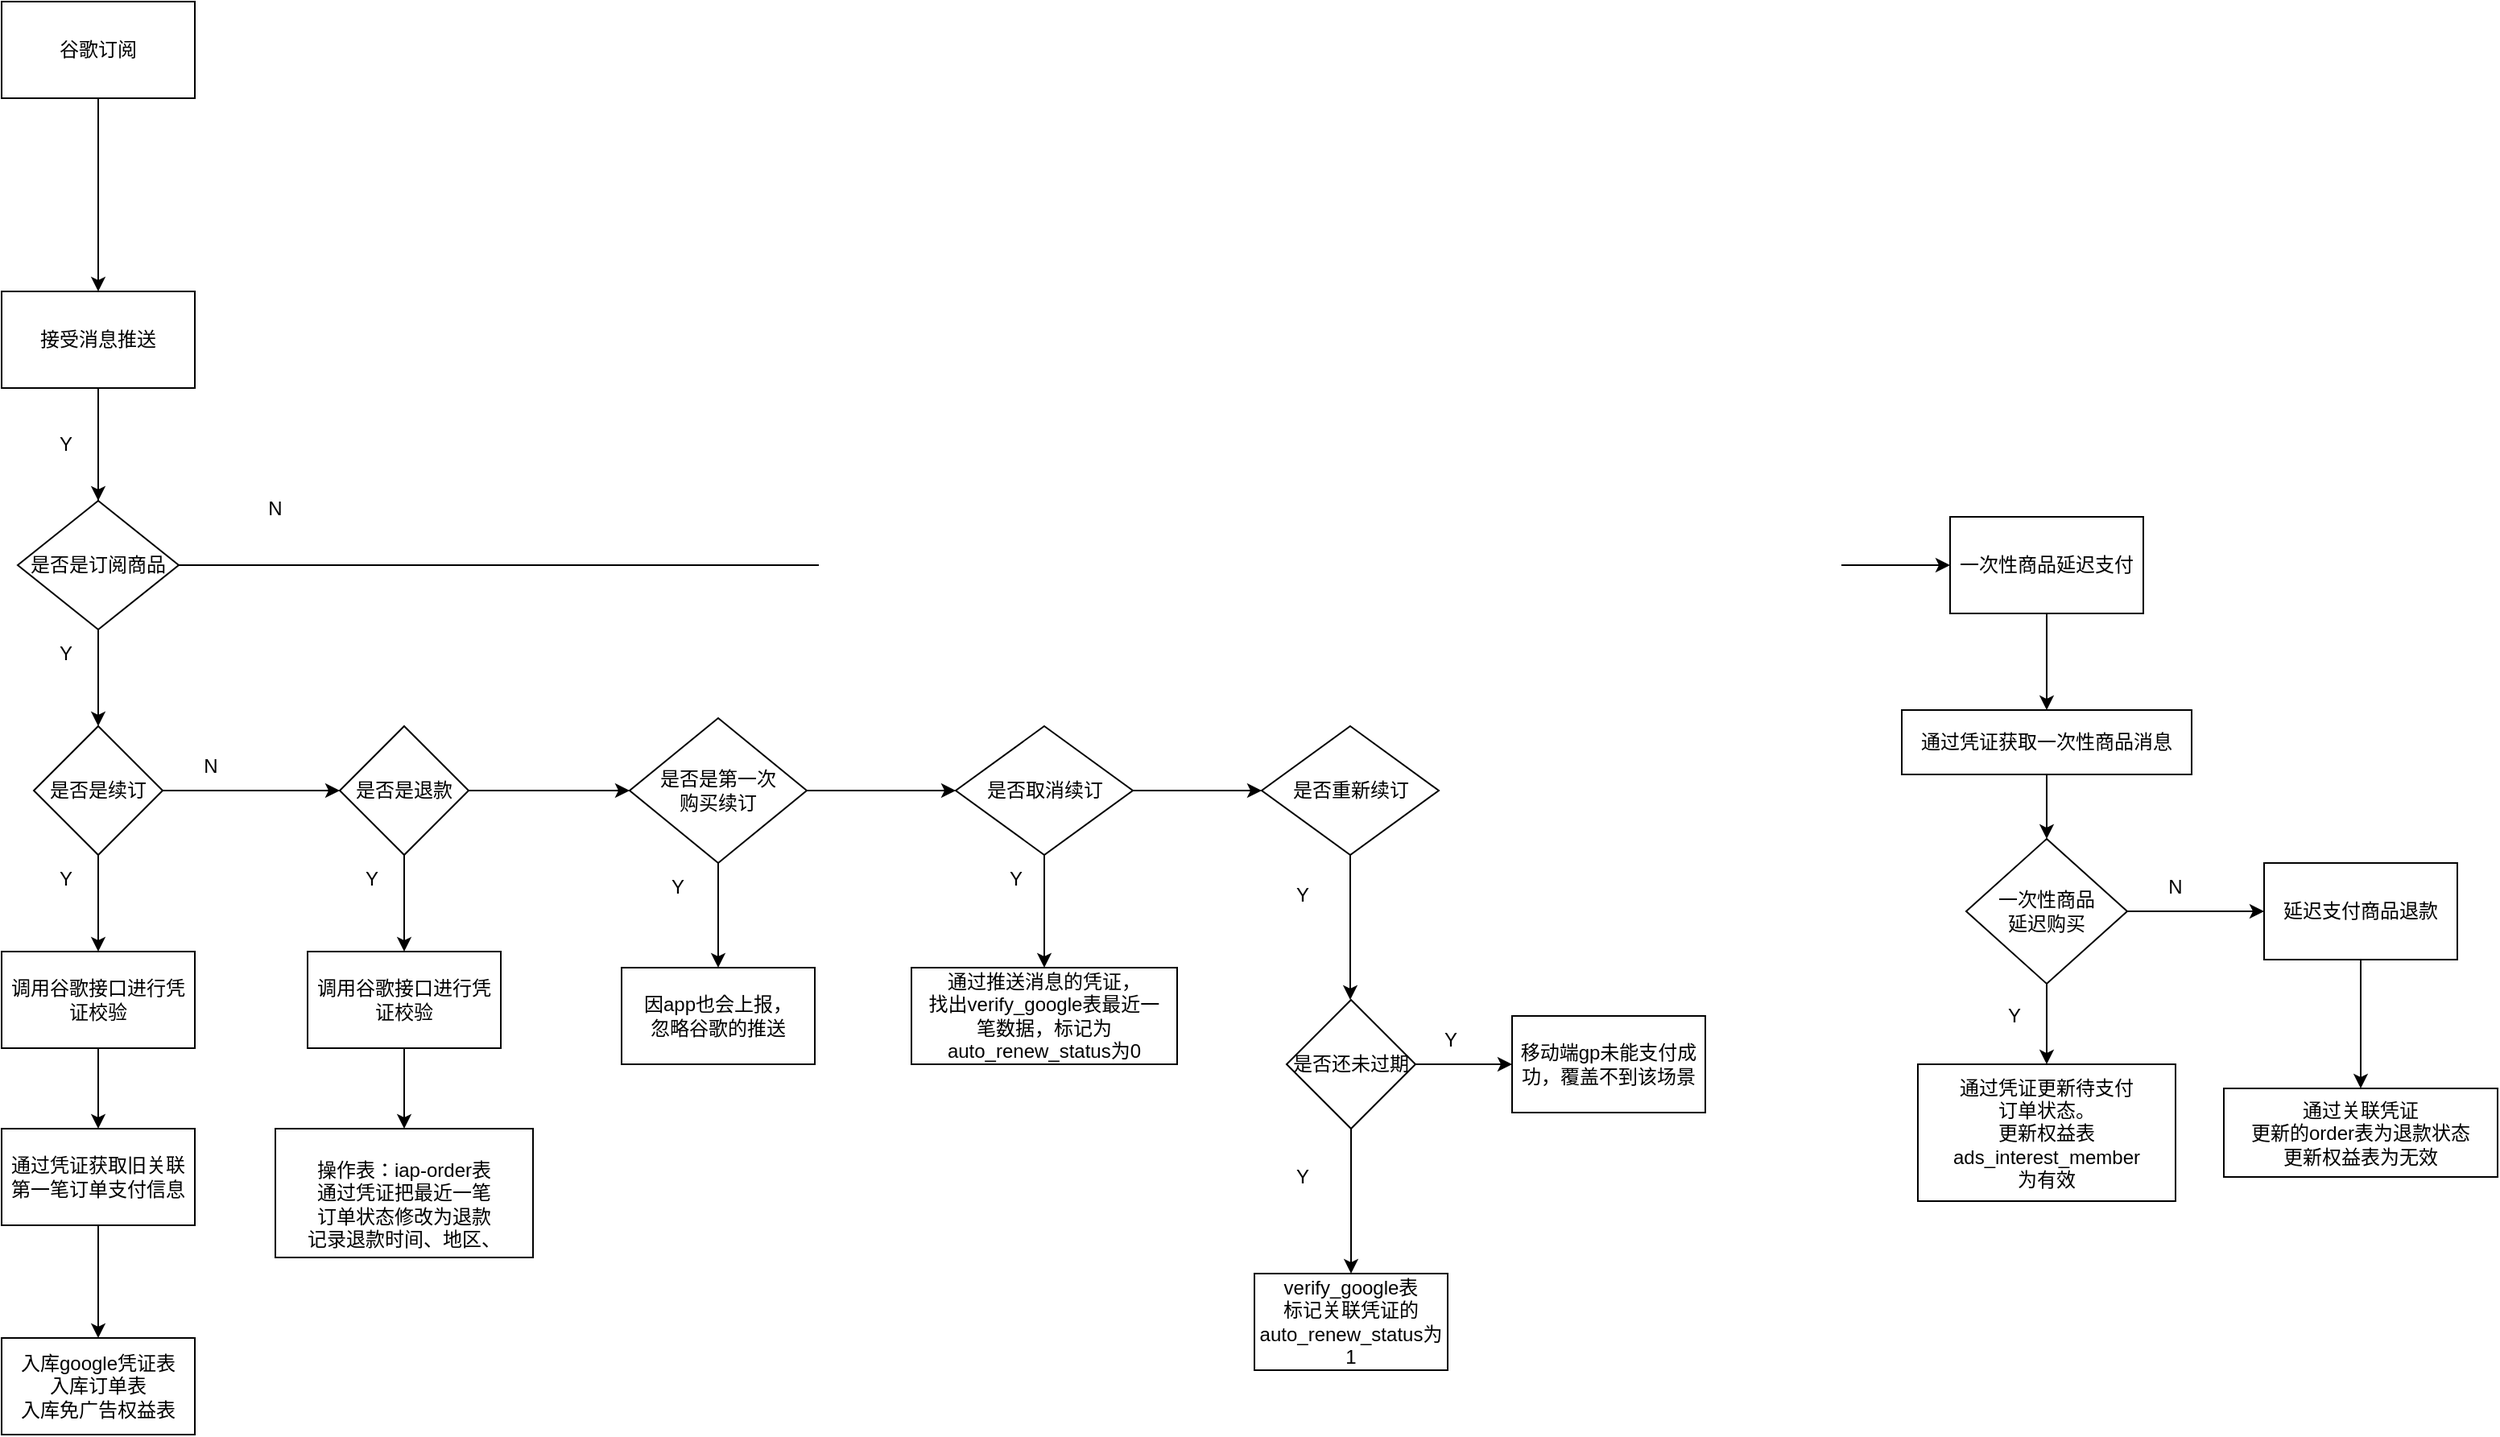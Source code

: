 <mxfile version="21.0.2" type="github">
  <diagram name="第 1 页" id="ZdYJFvP875uwJYrcXZKz">
    <mxGraphModel dx="1674" dy="4008" grid="1" gridSize="10" guides="1" tooltips="1" connect="1" arrows="1" fold="1" page="1" pageScale="1" pageWidth="2339" pageHeight="3300" math="0" shadow="0">
      <root>
        <mxCell id="0" />
        <mxCell id="1" parent="0" />
        <mxCell id="8QBZkefJyZ8zBn_YgFsc-3" style="edgeStyle=orthogonalEdgeStyle;rounded=0;orthogonalLoop=1;jettySize=auto;html=1;entryX=0.5;entryY=0;entryDx=0;entryDy=0;" parent="1" source="8QBZkefJyZ8zBn_YgFsc-1" target="8QBZkefJyZ8zBn_YgFsc-2" edge="1">
          <mxGeometry relative="1" as="geometry" />
        </mxCell>
        <mxCell id="8QBZkefJyZ8zBn_YgFsc-1" value="谷歌订阅" style="rounded=0;whiteSpace=wrap;html=1;" parent="1" vertex="1">
          <mxGeometry x="130" y="-170" width="120" height="60" as="geometry" />
        </mxCell>
        <mxCell id="8QBZkefJyZ8zBn_YgFsc-20" value="" style="edgeStyle=orthogonalEdgeStyle;rounded=0;orthogonalLoop=1;jettySize=auto;html=1;" parent="1" source="8QBZkefJyZ8zBn_YgFsc-2" target="8QBZkefJyZ8zBn_YgFsc-19" edge="1">
          <mxGeometry relative="1" as="geometry" />
        </mxCell>
        <mxCell id="8QBZkefJyZ8zBn_YgFsc-28" value="" style="edgeStyle=orthogonalEdgeStyle;rounded=0;orthogonalLoop=1;jettySize=auto;html=1;entryX=0;entryY=0.5;entryDx=0;entryDy=0;" parent="1" source="8QBZkefJyZ8zBn_YgFsc-2" target="8QBZkefJyZ8zBn_YgFsc-31" edge="1">
          <mxGeometry relative="1" as="geometry">
            <mxPoint x="1130" y="40" as="targetPoint" />
            <Array as="points">
              <mxPoint x="190" y="180" />
              <mxPoint x="1320" y="180" />
            </Array>
          </mxGeometry>
        </mxCell>
        <mxCell id="8QBZkefJyZ8zBn_YgFsc-2" value="接受消息推送" style="rounded=0;whiteSpace=wrap;html=1;" parent="1" vertex="1">
          <mxGeometry x="130" y="10" width="120" height="60" as="geometry" />
        </mxCell>
        <mxCell id="8QBZkefJyZ8zBn_YgFsc-12" value="" style="edgeStyle=orthogonalEdgeStyle;rounded=0;orthogonalLoop=1;jettySize=auto;html=1;" parent="1" source="8QBZkefJyZ8zBn_YgFsc-4" target="8QBZkefJyZ8zBn_YgFsc-11" edge="1">
          <mxGeometry relative="1" as="geometry" />
        </mxCell>
        <mxCell id="8QBZkefJyZ8zBn_YgFsc-32" style="edgeStyle=orthogonalEdgeStyle;rounded=0;orthogonalLoop=1;jettySize=auto;html=1;exitX=0.5;exitY=1;exitDx=0;exitDy=0;entryX=0.5;entryY=0;entryDx=0;entryDy=0;" parent="1" source="8QBZkefJyZ8zBn_YgFsc-4" target="8QBZkefJyZ8zBn_YgFsc-26" edge="1">
          <mxGeometry relative="1" as="geometry" />
        </mxCell>
        <mxCell id="8QBZkefJyZ8zBn_YgFsc-4" value="是否是续订" style="rhombus;whiteSpace=wrap;html=1;" parent="1" vertex="1">
          <mxGeometry x="150" y="280" width="80" height="80" as="geometry" />
        </mxCell>
        <mxCell id="8QBZkefJyZ8zBn_YgFsc-9" value="" style="edgeStyle=orthogonalEdgeStyle;rounded=0;orthogonalLoop=1;jettySize=auto;html=1;" parent="1" source="8QBZkefJyZ8zBn_YgFsc-5" target="8QBZkefJyZ8zBn_YgFsc-8" edge="1">
          <mxGeometry relative="1" as="geometry" />
        </mxCell>
        <mxCell id="8QBZkefJyZ8zBn_YgFsc-5" value="通过凭证获取旧关联第一笔订单支付信息" style="whiteSpace=wrap;html=1;" parent="1" vertex="1">
          <mxGeometry x="130" y="530" width="120" height="60" as="geometry" />
        </mxCell>
        <mxCell id="8QBZkefJyZ8zBn_YgFsc-7" value="Y" style="text;html=1;strokeColor=none;fillColor=none;align=center;verticalAlign=middle;whiteSpace=wrap;rounded=0;" parent="1" vertex="1">
          <mxGeometry x="140" y="360" width="60" height="30" as="geometry" />
        </mxCell>
        <mxCell id="8QBZkefJyZ8zBn_YgFsc-8" value="入库google凭证表&lt;br&gt;入库订单表&lt;br&gt;入库免广告权益表" style="whiteSpace=wrap;html=1;" parent="1" vertex="1">
          <mxGeometry x="130" y="660" width="120" height="60" as="geometry" />
        </mxCell>
        <mxCell id="8QBZkefJyZ8zBn_YgFsc-18" value="" style="edgeStyle=orthogonalEdgeStyle;rounded=0;orthogonalLoop=1;jettySize=auto;html=1;" parent="1" source="8QBZkefJyZ8zBn_YgFsc-11" target="8QBZkefJyZ8zBn_YgFsc-17" edge="1">
          <mxGeometry relative="1" as="geometry" />
        </mxCell>
        <mxCell id="8QBZkefJyZ8zBn_YgFsc-37" value="" style="edgeStyle=orthogonalEdgeStyle;rounded=0;orthogonalLoop=1;jettySize=auto;html=1;" parent="1" source="8QBZkefJyZ8zBn_YgFsc-11" target="8QBZkefJyZ8zBn_YgFsc-36" edge="1">
          <mxGeometry relative="1" as="geometry" />
        </mxCell>
        <mxCell id="8QBZkefJyZ8zBn_YgFsc-11" value="是否是退款" style="rhombus;whiteSpace=wrap;html=1;" parent="1" vertex="1">
          <mxGeometry x="340" y="280" width="80" height="80" as="geometry" />
        </mxCell>
        <mxCell id="8QBZkefJyZ8zBn_YgFsc-35" value="" style="edgeStyle=orthogonalEdgeStyle;rounded=0;orthogonalLoop=1;jettySize=auto;html=1;" parent="1" source="8QBZkefJyZ8zBn_YgFsc-17" target="8QBZkefJyZ8zBn_YgFsc-34" edge="1">
          <mxGeometry relative="1" as="geometry" />
        </mxCell>
        <mxCell id="8QBZkefJyZ8zBn_YgFsc-17" value="调用谷歌接口进行凭证校验" style="whiteSpace=wrap;html=1;" parent="1" vertex="1">
          <mxGeometry x="320" y="420" width="120" height="60" as="geometry" />
        </mxCell>
        <mxCell id="8QBZkefJyZ8zBn_YgFsc-22" value="" style="edgeStyle=orthogonalEdgeStyle;rounded=0;orthogonalLoop=1;jettySize=auto;html=1;" parent="1" source="8QBZkefJyZ8zBn_YgFsc-19" target="8QBZkefJyZ8zBn_YgFsc-4" edge="1">
          <mxGeometry relative="1" as="geometry" />
        </mxCell>
        <mxCell id="8QBZkefJyZ8zBn_YgFsc-19" value="是否是订阅商品" style="rhombus;whiteSpace=wrap;html=1;rounded=0;" parent="1" vertex="1">
          <mxGeometry x="140" y="140" width="100" height="80" as="geometry" />
        </mxCell>
        <mxCell id="8QBZkefJyZ8zBn_YgFsc-23" value="Y" style="text;html=1;strokeColor=none;fillColor=none;align=center;verticalAlign=middle;whiteSpace=wrap;rounded=0;" parent="1" vertex="1">
          <mxGeometry x="140" y="220" width="60" height="30" as="geometry" />
        </mxCell>
        <mxCell id="8QBZkefJyZ8zBn_YgFsc-24" value="N" style="text;html=1;strokeColor=none;fillColor=none;align=center;verticalAlign=middle;whiteSpace=wrap;rounded=0;" parent="1" vertex="1">
          <mxGeometry x="230" y="290" width="60" height="30" as="geometry" />
        </mxCell>
        <mxCell id="8QBZkefJyZ8zBn_YgFsc-25" value="Y" style="text;html=1;strokeColor=none;fillColor=none;align=center;verticalAlign=middle;whiteSpace=wrap;rounded=0;" parent="1" vertex="1">
          <mxGeometry x="330" y="360" width="60" height="30" as="geometry" />
        </mxCell>
        <mxCell id="8QBZkefJyZ8zBn_YgFsc-33" style="edgeStyle=orthogonalEdgeStyle;rounded=0;orthogonalLoop=1;jettySize=auto;html=1;entryX=0.5;entryY=0;entryDx=0;entryDy=0;" parent="1" source="8QBZkefJyZ8zBn_YgFsc-26" target="8QBZkefJyZ8zBn_YgFsc-5" edge="1">
          <mxGeometry relative="1" as="geometry" />
        </mxCell>
        <mxCell id="8QBZkefJyZ8zBn_YgFsc-26" value="调用谷歌接口进行凭证校验" style="whiteSpace=wrap;html=1;" parent="1" vertex="1">
          <mxGeometry x="130" y="420" width="120" height="60" as="geometry" />
        </mxCell>
        <mxCell id="8QBZkefJyZ8zBn_YgFsc-29" value="Y" style="text;html=1;strokeColor=none;fillColor=none;align=center;verticalAlign=middle;whiteSpace=wrap;rounded=0;" parent="1" vertex="1">
          <mxGeometry x="140" y="90" width="60" height="30" as="geometry" />
        </mxCell>
        <mxCell id="8QBZkefJyZ8zBn_YgFsc-30" value="N" style="text;html=1;strokeColor=none;fillColor=none;align=center;verticalAlign=middle;whiteSpace=wrap;rounded=0;" parent="1" vertex="1">
          <mxGeometry x="270" y="130" width="60" height="30" as="geometry" />
        </mxCell>
        <mxCell id="8QBZkefJyZ8zBn_YgFsc-61" value="" style="edgeStyle=orthogonalEdgeStyle;rounded=0;orthogonalLoop=1;jettySize=auto;html=1;" parent="1" source="8QBZkefJyZ8zBn_YgFsc-31" target="8QBZkefJyZ8zBn_YgFsc-60" edge="1">
          <mxGeometry relative="1" as="geometry" />
        </mxCell>
        <mxCell id="8QBZkefJyZ8zBn_YgFsc-31" value="一次性商品延迟支付" style="rounded=0;whiteSpace=wrap;html=1;" parent="1" vertex="1">
          <mxGeometry x="1340" y="150" width="120" height="60" as="geometry" />
        </mxCell>
        <mxCell id="8QBZkefJyZ8zBn_YgFsc-34" value="&lt;br&gt;操作表：iap-order表&lt;br&gt;通过凭证把最近一笔&lt;br&gt;订单状态修改为退款&lt;br&gt;记录退款时间、地区、" style="whiteSpace=wrap;html=1;" parent="1" vertex="1">
          <mxGeometry x="300" y="530" width="160" height="80" as="geometry" />
        </mxCell>
        <mxCell id="8QBZkefJyZ8zBn_YgFsc-39" value="" style="edgeStyle=orthogonalEdgeStyle;rounded=0;orthogonalLoop=1;jettySize=auto;html=1;" parent="1" source="8QBZkefJyZ8zBn_YgFsc-36" target="8QBZkefJyZ8zBn_YgFsc-38" edge="1">
          <mxGeometry relative="1" as="geometry" />
        </mxCell>
        <mxCell id="8QBZkefJyZ8zBn_YgFsc-42" value="" style="edgeStyle=orthogonalEdgeStyle;rounded=0;orthogonalLoop=1;jettySize=auto;html=1;" parent="1" source="8QBZkefJyZ8zBn_YgFsc-36" target="8QBZkefJyZ8zBn_YgFsc-41" edge="1">
          <mxGeometry relative="1" as="geometry" />
        </mxCell>
        <mxCell id="8QBZkefJyZ8zBn_YgFsc-36" value="是否是第一次&lt;br&gt;购买续订" style="rhombus;whiteSpace=wrap;html=1;" parent="1" vertex="1">
          <mxGeometry x="520" y="275" width="110" height="90" as="geometry" />
        </mxCell>
        <mxCell id="8QBZkefJyZ8zBn_YgFsc-38" value="因app也会上报，&lt;br&gt;忽略谷歌的推送" style="whiteSpace=wrap;html=1;" parent="1" vertex="1">
          <mxGeometry x="515" y="430" width="120" height="60" as="geometry" />
        </mxCell>
        <mxCell id="8QBZkefJyZ8zBn_YgFsc-40" value="Y" style="text;html=1;strokeColor=none;fillColor=none;align=center;verticalAlign=middle;whiteSpace=wrap;rounded=0;" parent="1" vertex="1">
          <mxGeometry x="520" y="365" width="60" height="30" as="geometry" />
        </mxCell>
        <mxCell id="8QBZkefJyZ8zBn_YgFsc-44" value="" style="edgeStyle=orthogonalEdgeStyle;rounded=0;orthogonalLoop=1;jettySize=auto;html=1;" parent="1" source="8QBZkefJyZ8zBn_YgFsc-41" target="8QBZkefJyZ8zBn_YgFsc-43" edge="1">
          <mxGeometry relative="1" as="geometry" />
        </mxCell>
        <mxCell id="8QBZkefJyZ8zBn_YgFsc-47" value="" style="edgeStyle=orthogonalEdgeStyle;rounded=0;orthogonalLoop=1;jettySize=auto;html=1;" parent="1" source="8QBZkefJyZ8zBn_YgFsc-41" target="8QBZkefJyZ8zBn_YgFsc-46" edge="1">
          <mxGeometry relative="1" as="geometry" />
        </mxCell>
        <mxCell id="8QBZkefJyZ8zBn_YgFsc-41" value="是否取消续订" style="rhombus;whiteSpace=wrap;html=1;" parent="1" vertex="1">
          <mxGeometry x="722.5" y="280" width="110" height="80" as="geometry" />
        </mxCell>
        <mxCell id="8QBZkefJyZ8zBn_YgFsc-43" value="通过推送消息的凭证，&lt;br&gt;找出verify_google表最近一&lt;br&gt;笔数据，标记为&lt;br&gt;auto_renew_status为0" style="whiteSpace=wrap;html=1;" parent="1" vertex="1">
          <mxGeometry x="695" y="430" width="165" height="60" as="geometry" />
        </mxCell>
        <mxCell id="8QBZkefJyZ8zBn_YgFsc-45" value="Y" style="text;html=1;strokeColor=none;fillColor=none;align=center;verticalAlign=middle;whiteSpace=wrap;rounded=0;" parent="1" vertex="1">
          <mxGeometry x="730" y="360" width="60" height="30" as="geometry" />
        </mxCell>
        <mxCell id="8QBZkefJyZ8zBn_YgFsc-49" value="" style="edgeStyle=orthogonalEdgeStyle;rounded=0;orthogonalLoop=1;jettySize=auto;html=1;" parent="1" source="8QBZkefJyZ8zBn_YgFsc-46" edge="1">
          <mxGeometry relative="1" as="geometry">
            <mxPoint x="967.5" y="450" as="targetPoint" />
          </mxGeometry>
        </mxCell>
        <mxCell id="8QBZkefJyZ8zBn_YgFsc-46" value="是否重新续订" style="rhombus;whiteSpace=wrap;html=1;" parent="1" vertex="1">
          <mxGeometry x="912.5" y="280" width="110" height="80" as="geometry" />
        </mxCell>
        <mxCell id="8QBZkefJyZ8zBn_YgFsc-50" value="Y" style="text;html=1;strokeColor=none;fillColor=none;align=center;verticalAlign=middle;whiteSpace=wrap;rounded=0;" parent="1" vertex="1">
          <mxGeometry x="907.5" y="370" width="60" height="30" as="geometry" />
        </mxCell>
        <mxCell id="8QBZkefJyZ8zBn_YgFsc-53" value="" style="edgeStyle=orthogonalEdgeStyle;rounded=0;orthogonalLoop=1;jettySize=auto;html=1;" parent="1" source="8QBZkefJyZ8zBn_YgFsc-51" target="8QBZkefJyZ8zBn_YgFsc-52" edge="1">
          <mxGeometry relative="1" as="geometry" />
        </mxCell>
        <mxCell id="8QBZkefJyZ8zBn_YgFsc-58" value="" style="edgeStyle=orthogonalEdgeStyle;rounded=0;orthogonalLoop=1;jettySize=auto;html=1;" parent="1" source="8QBZkefJyZ8zBn_YgFsc-51" target="8QBZkefJyZ8zBn_YgFsc-57" edge="1">
          <mxGeometry relative="1" as="geometry" />
        </mxCell>
        <mxCell id="8QBZkefJyZ8zBn_YgFsc-51" value="是否还未过期" style="rhombus;whiteSpace=wrap;html=1;" parent="1" vertex="1">
          <mxGeometry x="928" y="450" width="80" height="80" as="geometry" />
        </mxCell>
        <mxCell id="8QBZkefJyZ8zBn_YgFsc-52" value="verify_google表&lt;br&gt;标记关联凭证的&lt;br style=&quot;border-color: var(--border-color);&quot;&gt;auto_renew_status为1" style="whiteSpace=wrap;html=1;" parent="1" vertex="1">
          <mxGeometry x="908" y="620" width="120" height="60" as="geometry" />
        </mxCell>
        <mxCell id="8QBZkefJyZ8zBn_YgFsc-54" value="Y" style="text;html=1;strokeColor=none;fillColor=none;align=center;verticalAlign=middle;whiteSpace=wrap;rounded=0;" parent="1" vertex="1">
          <mxGeometry x="908" y="545" width="60" height="30" as="geometry" />
        </mxCell>
        <mxCell id="8QBZkefJyZ8zBn_YgFsc-57" value="移动端gp未能支付成功，覆盖不到该场景" style="whiteSpace=wrap;html=1;" parent="1" vertex="1">
          <mxGeometry x="1068" y="460" width="120" height="60" as="geometry" />
        </mxCell>
        <mxCell id="8QBZkefJyZ8zBn_YgFsc-59" value="Y" style="text;html=1;strokeColor=none;fillColor=none;align=center;verticalAlign=middle;whiteSpace=wrap;rounded=0;" parent="1" vertex="1">
          <mxGeometry x="1000" y="460" width="60" height="30" as="geometry" />
        </mxCell>
        <mxCell id="8QBZkefJyZ8zBn_YgFsc-63" value="" style="edgeStyle=orthogonalEdgeStyle;rounded=0;orthogonalLoop=1;jettySize=auto;html=1;" parent="1" source="8QBZkefJyZ8zBn_YgFsc-60" target="8QBZkefJyZ8zBn_YgFsc-62" edge="1">
          <mxGeometry relative="1" as="geometry" />
        </mxCell>
        <mxCell id="8QBZkefJyZ8zBn_YgFsc-60" value="通过凭证获取一次性商品消息" style="rounded=0;whiteSpace=wrap;html=1;" parent="1" vertex="1">
          <mxGeometry x="1310" y="270" width="180" height="40" as="geometry" />
        </mxCell>
        <mxCell id="8QBZkefJyZ8zBn_YgFsc-65" value="" style="edgeStyle=orthogonalEdgeStyle;rounded=0;orthogonalLoop=1;jettySize=auto;html=1;" parent="1" source="8QBZkefJyZ8zBn_YgFsc-62" target="8QBZkefJyZ8zBn_YgFsc-64" edge="1">
          <mxGeometry relative="1" as="geometry" />
        </mxCell>
        <mxCell id="8QBZkefJyZ8zBn_YgFsc-68" value="" style="edgeStyle=orthogonalEdgeStyle;rounded=0;orthogonalLoop=1;jettySize=auto;html=1;" parent="1" source="8QBZkefJyZ8zBn_YgFsc-62" target="8QBZkefJyZ8zBn_YgFsc-67" edge="1">
          <mxGeometry relative="1" as="geometry" />
        </mxCell>
        <mxCell id="8QBZkefJyZ8zBn_YgFsc-62" value="一次性商品&lt;br&gt;延迟购买" style="rhombus;whiteSpace=wrap;html=1;rounded=0;" parent="1" vertex="1">
          <mxGeometry x="1350" y="350" width="100" height="90" as="geometry" />
        </mxCell>
        <mxCell id="8QBZkefJyZ8zBn_YgFsc-64" value="通过凭证更新待支付&lt;br&gt;订单状态。&lt;br&gt;更新权益表&lt;br&gt;ads_interest_member&lt;br&gt;为有效" style="whiteSpace=wrap;html=1;rounded=0;" parent="1" vertex="1">
          <mxGeometry x="1320" y="490" width="160" height="85" as="geometry" />
        </mxCell>
        <mxCell id="8QBZkefJyZ8zBn_YgFsc-66" value="Y" style="text;html=1;strokeColor=none;fillColor=none;align=center;verticalAlign=middle;whiteSpace=wrap;rounded=0;" parent="1" vertex="1">
          <mxGeometry x="1350" y="445" width="60" height="30" as="geometry" />
        </mxCell>
        <mxCell id="8QBZkefJyZ8zBn_YgFsc-71" value="" style="edgeStyle=orthogonalEdgeStyle;rounded=0;orthogonalLoop=1;jettySize=auto;html=1;" parent="1" source="8QBZkefJyZ8zBn_YgFsc-67" target="8QBZkefJyZ8zBn_YgFsc-70" edge="1">
          <mxGeometry relative="1" as="geometry" />
        </mxCell>
        <mxCell id="8QBZkefJyZ8zBn_YgFsc-67" value="延迟支付商品退款" style="whiteSpace=wrap;html=1;rounded=0;" parent="1" vertex="1">
          <mxGeometry x="1535" y="365" width="120" height="60" as="geometry" />
        </mxCell>
        <mxCell id="8QBZkefJyZ8zBn_YgFsc-69" value="N" style="text;html=1;strokeColor=none;fillColor=none;align=center;verticalAlign=middle;whiteSpace=wrap;rounded=0;" parent="1" vertex="1">
          <mxGeometry x="1450" y="365" width="60" height="30" as="geometry" />
        </mxCell>
        <mxCell id="8QBZkefJyZ8zBn_YgFsc-70" value="通过关联凭证&lt;br&gt;更新的order表为退款状态&lt;br&gt;更新权益表为无效" style="whiteSpace=wrap;html=1;rounded=0;" parent="1" vertex="1">
          <mxGeometry x="1510" y="505" width="170" height="55" as="geometry" />
        </mxCell>
      </root>
    </mxGraphModel>
  </diagram>
</mxfile>
